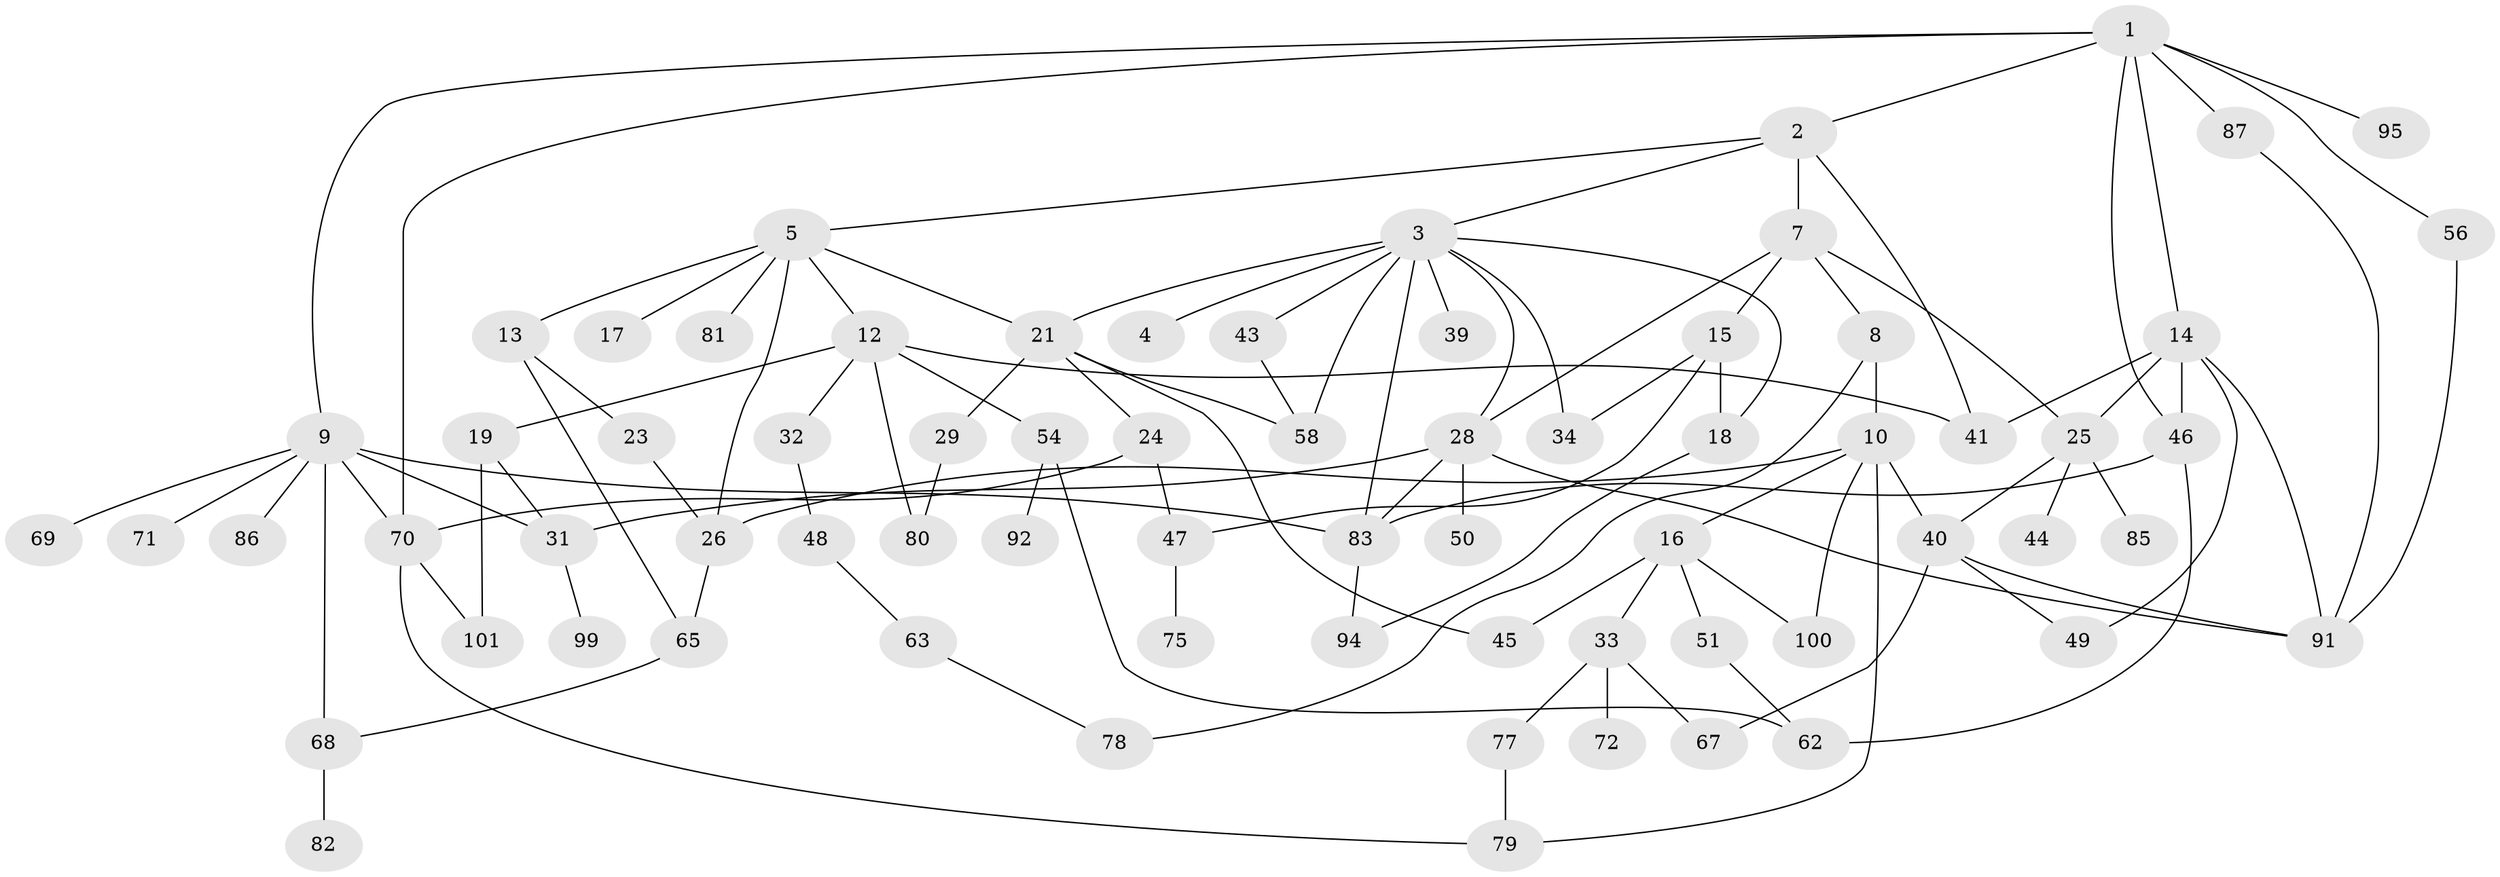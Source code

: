 // original degree distribution, {7: 0.0297029702970297, 6: 0.0594059405940594, 4: 0.0594059405940594, 1: 0.2376237623762376, 8: 0.009900990099009901, 5: 0.0594059405940594, 3: 0.2871287128712871, 2: 0.25742574257425743}
// Generated by graph-tools (version 1.1) at 2025/10/02/27/25 16:10:54]
// undirected, 70 vertices, 108 edges
graph export_dot {
graph [start="1"]
  node [color=gray90,style=filled];
  1 [super="+64"];
  2 [super="+20"];
  3 [super="+6"];
  4;
  5 [super="+11"];
  7;
  8;
  9 [super="+53"];
  10 [super="+84"];
  12 [super="+73"];
  13 [super="+38"];
  14 [super="+22"];
  15 [super="+60"];
  16 [super="+30"];
  17 [super="+59"];
  18;
  19 [super="+27"];
  21 [super="+93"];
  23 [super="+36"];
  24;
  25 [super="+74"];
  26 [super="+76"];
  28 [super="+35"];
  29 [super="+96"];
  31 [super="+37"];
  32;
  33 [super="+52"];
  34;
  39;
  40 [super="+42"];
  41;
  43;
  44;
  45 [super="+57"];
  46 [super="+66"];
  47;
  48 [super="+55"];
  49 [super="+90"];
  50;
  51;
  54;
  56;
  58 [super="+61"];
  62 [super="+89"];
  63;
  65;
  67;
  68 [super="+97"];
  69;
  70;
  71;
  72;
  75;
  77;
  78;
  79;
  80 [super="+98"];
  81;
  82;
  83 [super="+88"];
  85;
  86;
  87;
  91;
  92;
  94;
  95;
  99;
  100;
  101;
  1 -- 2;
  1 -- 9;
  1 -- 14;
  1 -- 46;
  1 -- 56;
  1 -- 87;
  1 -- 70;
  1 -- 95;
  2 -- 3;
  2 -- 5;
  2 -- 7;
  2 -- 41;
  3 -- 4;
  3 -- 43;
  3 -- 34;
  3 -- 39;
  3 -- 18;
  3 -- 21;
  3 -- 58;
  3 -- 28;
  3 -- 83;
  5 -- 13;
  5 -- 17;
  5 -- 81;
  5 -- 12;
  5 -- 26;
  5 -- 21;
  7 -- 8;
  7 -- 15;
  7 -- 25;
  7 -- 28;
  8 -- 10;
  8 -- 78;
  9 -- 68;
  9 -- 71;
  9 -- 83;
  9 -- 70;
  9 -- 69;
  9 -- 86;
  9 -- 31;
  10 -- 16;
  10 -- 26 [weight=2];
  10 -- 79;
  10 -- 100;
  10 -- 40;
  12 -- 19;
  12 -- 32;
  12 -- 54;
  12 -- 80;
  12 -- 41;
  13 -- 23;
  13 -- 65;
  14 -- 25;
  14 -- 49;
  14 -- 91;
  14 -- 41;
  14 -- 46;
  15 -- 47;
  15 -- 18;
  15 -- 34;
  16 -- 33;
  16 -- 45 [weight=2];
  16 -- 100;
  16 -- 51;
  18 -- 94;
  19 -- 101;
  19 -- 31;
  21 -- 24;
  21 -- 29;
  21 -- 58;
  21 -- 45;
  23 -- 26;
  24 -- 47;
  24 -- 70;
  25 -- 40;
  25 -- 44;
  25 -- 85;
  26 -- 65;
  28 -- 50;
  28 -- 91;
  28 -- 83;
  28 -- 31;
  29 -- 80;
  31 -- 99;
  32 -- 48;
  33 -- 67;
  33 -- 72;
  33 -- 77;
  40 -- 67;
  40 -- 91;
  40 -- 49;
  43 -- 58;
  46 -- 62;
  46 -- 83;
  47 -- 75;
  48 -- 63;
  51 -- 62;
  54 -- 62;
  54 -- 92;
  56 -- 91;
  63 -- 78;
  65 -- 68;
  68 -- 82;
  70 -- 79;
  70 -- 101;
  77 -- 79;
  83 -- 94;
  87 -- 91;
}
